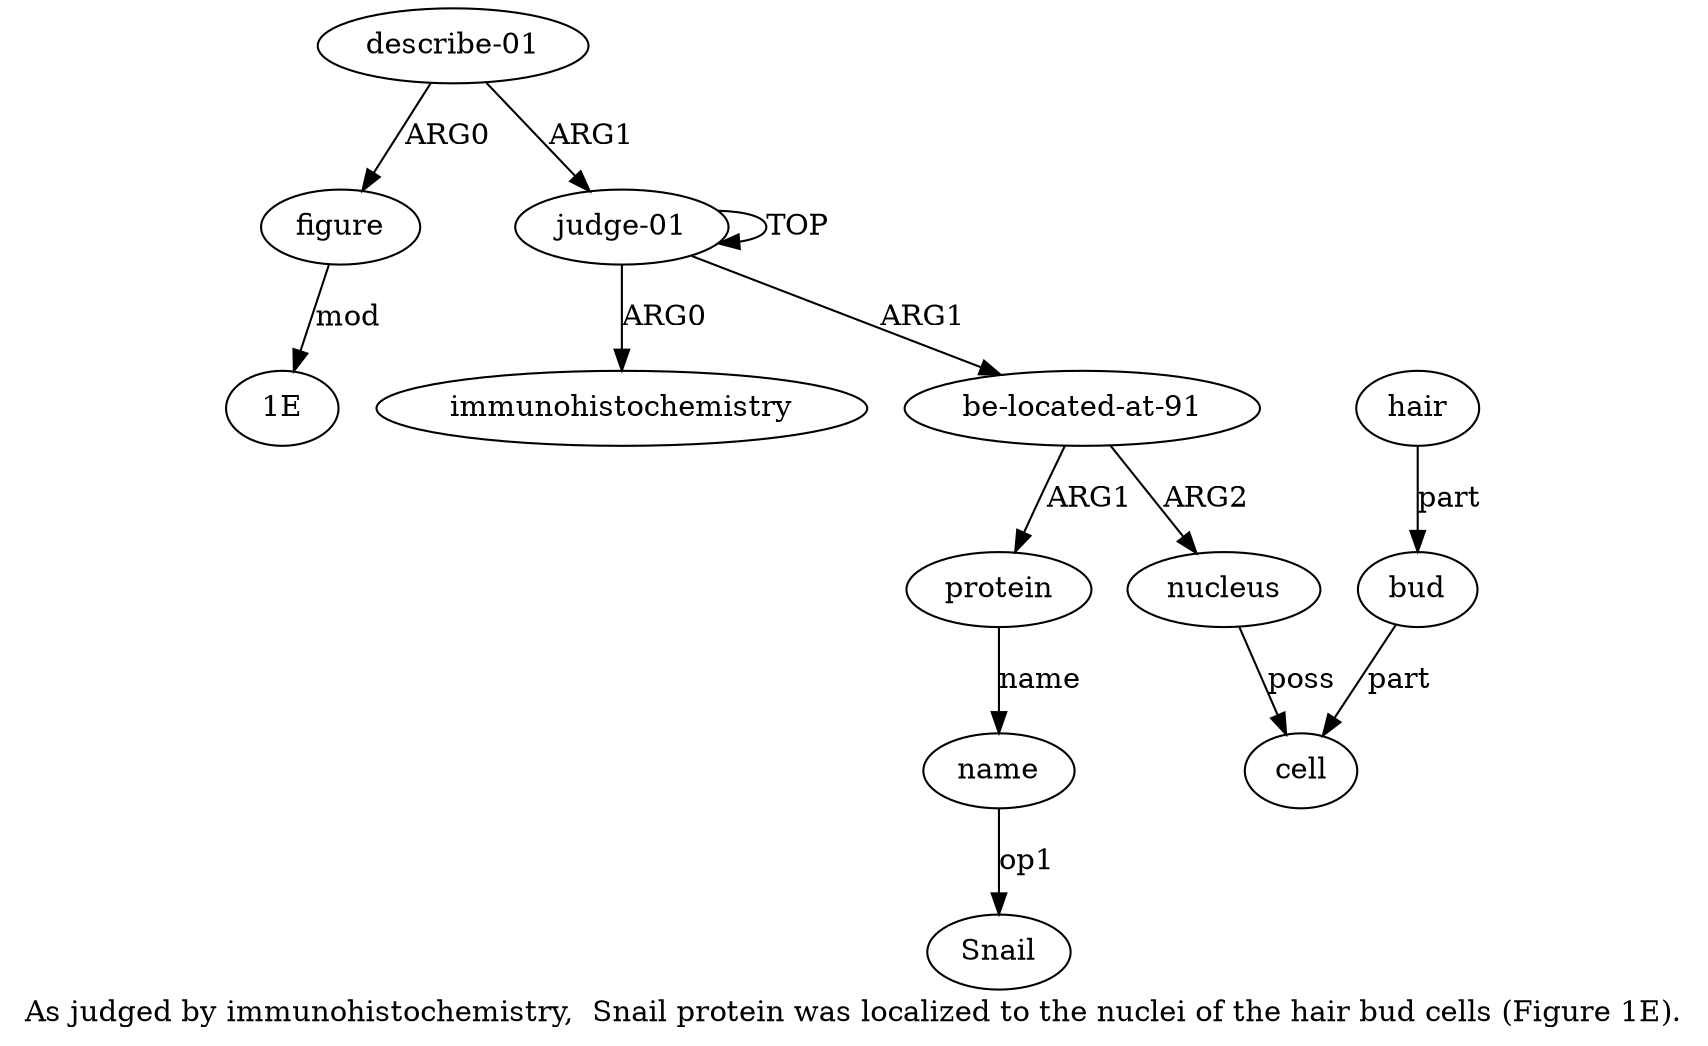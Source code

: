 digraph  {
	graph [label="As judged by immunohistochemistry,  Snail protein was localized to the nuclei of the hair bud cells (Figure 1E)."];
	node [label="\N"];
	a10	 [color=black,
		gold_ind=10,
		gold_label=figure,
		label=figure,
		test_ind=10,
		test_label=figure];
	"a10 1E"	 [color=black,
		gold_ind=-1,
		gold_label="1E",
		label="1E",
		test_ind=-1,
		test_label="1E"];
	a10 -> "a10 1E" [key=0,
	color=black,
	gold_label=mod,
	label=mod,
	test_label=mod];
"a4 Snail" [color=black,
	gold_ind=-1,
	gold_label=Snail,
	label=Snail,
	test_ind=-1,
	test_label=Snail];
a1 [color=black,
	gold_ind=1,
	gold_label=immunohistochemistry,
	label=immunohistochemistry,
	test_ind=1,
	test_label=immunohistochemistry];
a0 [color=black,
	gold_ind=0,
	gold_label="judge-01",
	label="judge-01",
	test_ind=0,
	test_label="judge-01"];
a0 -> a1 [key=0,
color=black,
gold_label=ARG0,
label=ARG0,
test_label=ARG0];
a0 -> a0 [key=0,
color=black,
gold_label=TOP,
label=TOP,
test_label=TOP];
a2 [color=black,
gold_ind=2,
gold_label="be-located-at-91",
label="be-located-at-91",
test_ind=2,
test_label="be-located-at-91"];
a0 -> a2 [key=0,
color=black,
gold_label=ARG1,
label=ARG1,
test_label=ARG1];
a3 [color=black,
gold_ind=3,
gold_label=protein,
label=protein,
test_ind=3,
test_label=protein];
a4 [color=black,
gold_ind=4,
gold_label=name,
label=name,
test_ind=4,
test_label=name];
a3 -> a4 [key=0,
color=black,
gold_label=name,
label=name,
test_label=name];
a2 -> a3 [key=0,
color=black,
gold_label=ARG1,
label=ARG1,
test_label=ARG1];
a5 [color=black,
gold_ind=5,
gold_label=nucleus,
label=nucleus,
test_ind=5,
test_label=nucleus];
a2 -> a5 [key=0,
color=black,
gold_label=ARG2,
label=ARG2,
test_label=ARG2];
a6 [color=black,
gold_ind=6,
gold_label=cell,
label=cell,
test_ind=6,
test_label=cell];
a5 -> a6 [key=0,
color=black,
gold_label=poss,
label=poss,
test_label=poss];
a4 -> "a4 Snail" [key=0,
color=black,
gold_label=op1,
label=op1,
test_label=op1];
a7 [color=black,
gold_ind=7,
gold_label=bud,
label=bud,
test_ind=7,
test_label=bud];
a7 -> a6 [key=0,
color=black,
gold_label=part,
label=part,
test_label=part];
a9 [color=black,
gold_ind=9,
gold_label="describe-01",
label="describe-01",
test_ind=9,
test_label="describe-01"];
a9 -> a10 [key=0,
color=black,
gold_label=ARG0,
label=ARG0,
test_label=ARG0];
a9 -> a0 [key=0,
color=black,
gold_label=ARG1,
label=ARG1,
test_label=ARG1];
a8 [color=black,
gold_ind=8,
gold_label=hair,
label=hair,
test_ind=8,
test_label=hair];
a8 -> a7 [key=0,
color=black,
gold_label=part,
label=part,
test_label=part];
}
